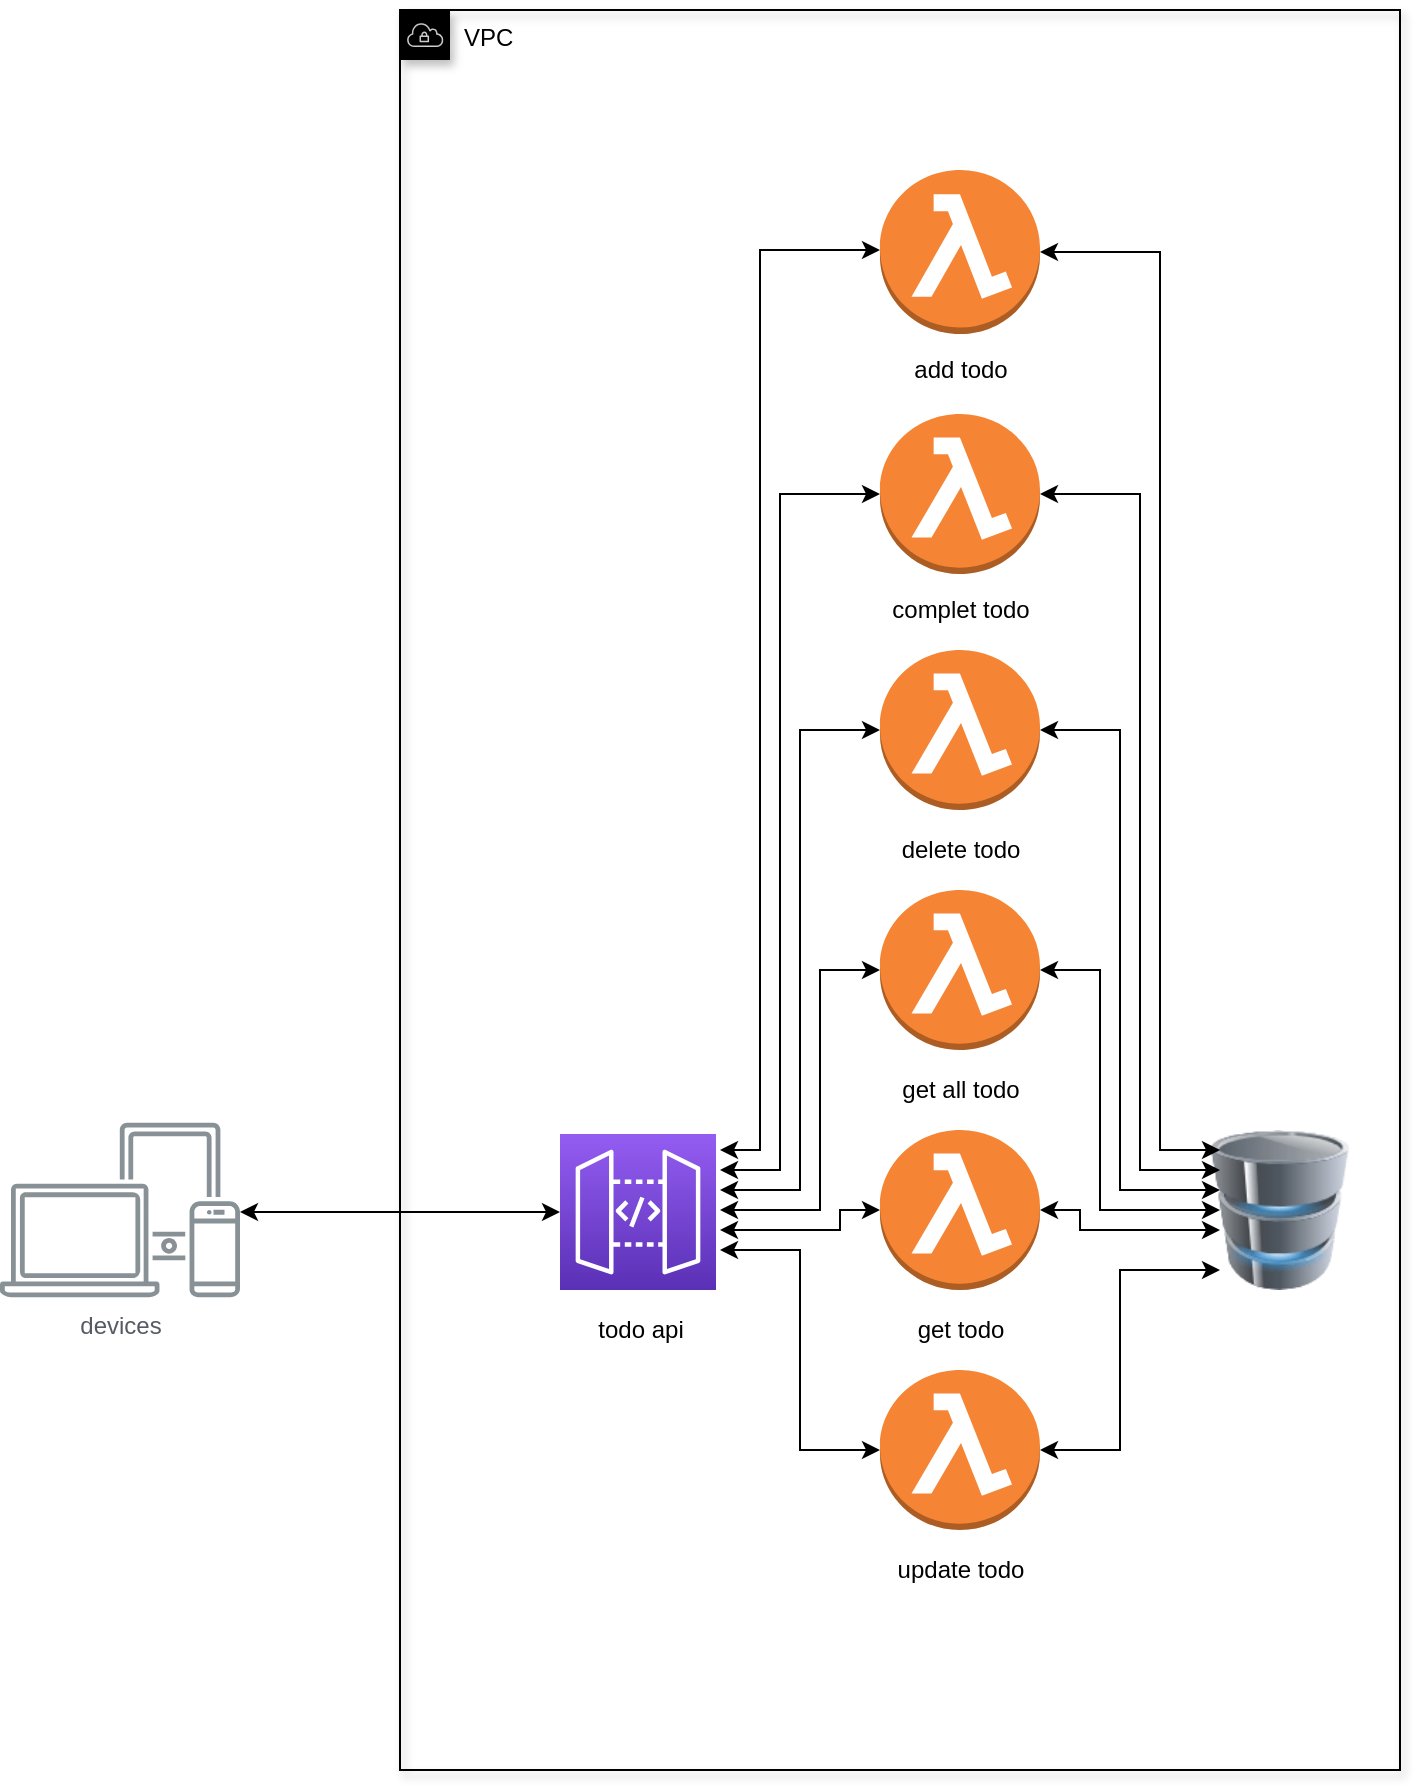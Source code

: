 <mxfile version="15.7.4"><diagram id="6V4uyCKbF1lvei0TXA5Z" name="Page-1"><mxGraphModel dx="2066" dy="1185" grid="1" gridSize="10" guides="1" tooltips="1" connect="1" arrows="1" fold="1" page="1" pageScale="1" pageWidth="850" pageHeight="1100" math="0" shadow="0"><root><mxCell id="0"/><mxCell id="1" parent="0"/><mxCell id="OG8nTKbdJfL4vTk28sNF-2" value="" style="outlineConnect=0;dashed=0;verticalLabelPosition=bottom;verticalAlign=top;align=center;html=1;shape=mxgraph.aws3.lambda_function;fillColor=#F58534;gradientColor=none;" vertex="1" parent="1"><mxGeometry x="560" y="160" width="80" height="82" as="geometry"/></mxCell><mxCell id="OG8nTKbdJfL4vTk28sNF-3" value="" style="outlineConnect=0;dashed=0;verticalLabelPosition=bottom;verticalAlign=top;align=center;html=1;shape=mxgraph.aws3.lambda_function;fillColor=#F58534;gradientColor=none;" vertex="1" parent="1"><mxGeometry x="560" y="282" width="80" height="80" as="geometry"/></mxCell><mxCell id="OG8nTKbdJfL4vTk28sNF-4" value="" style="outlineConnect=0;dashed=0;verticalLabelPosition=bottom;verticalAlign=top;align=center;html=1;shape=mxgraph.aws3.lambda_function;fillColor=#F58534;gradientColor=none;" vertex="1" parent="1"><mxGeometry x="560" y="400" width="80" height="80" as="geometry"/></mxCell><mxCell id="OG8nTKbdJfL4vTk28sNF-5" value="" style="outlineConnect=0;dashed=0;verticalLabelPosition=bottom;verticalAlign=top;align=center;html=1;shape=mxgraph.aws3.lambda_function;fillColor=#F58534;gradientColor=none;" vertex="1" parent="1"><mxGeometry x="560" y="520" width="80" height="80" as="geometry"/></mxCell><mxCell id="OG8nTKbdJfL4vTk28sNF-6" value="" style="outlineConnect=0;dashed=0;verticalLabelPosition=bottom;verticalAlign=top;align=center;html=1;shape=mxgraph.aws3.lambda_function;fillColor=#F58534;gradientColor=none;" vertex="1" parent="1"><mxGeometry x="560" y="640" width="80" height="80" as="geometry"/></mxCell><mxCell id="OG8nTKbdJfL4vTk28sNF-7" value="" style="outlineConnect=0;dashed=0;verticalLabelPosition=bottom;verticalAlign=top;align=center;html=1;shape=mxgraph.aws3.lambda_function;fillColor=#F58534;gradientColor=none;" vertex="1" parent="1"><mxGeometry x="560" y="760" width="80" height="80" as="geometry"/></mxCell><mxCell id="OG8nTKbdJfL4vTk28sNF-8" value="" style="sketch=0;points=[[0,0,0],[0.25,0,0],[0.5,0,0],[0.75,0,0],[1,0,0],[0,1,0],[0.25,1,0],[0.5,1,0],[0.75,1,0],[1,1,0],[0,0.25,0],[0,0.5,0],[0,0.75,0],[1,0.25,0],[1,0.5,0],[1,0.75,0]];outlineConnect=0;fontColor=#232F3E;gradientColor=#945DF2;gradientDirection=north;fillColor=#5A30B5;strokeColor=#ffffff;dashed=0;verticalLabelPosition=bottom;verticalAlign=top;align=center;html=1;fontSize=12;fontStyle=0;aspect=fixed;shape=mxgraph.aws4.resourceIcon;resIcon=mxgraph.aws4.api_gateway;" vertex="1" parent="1"><mxGeometry x="400" y="642" width="78" height="78" as="geometry"/></mxCell><mxCell id="OG8nTKbdJfL4vTk28sNF-9" value="" style="image;html=1;image=img/lib/clip_art/computers/Database_128x128.png" vertex="1" parent="1"><mxGeometry x="720" y="640" width="80" height="80" as="geometry"/></mxCell><mxCell id="OG8nTKbdJfL4vTk28sNF-10" value="devices" style="sketch=0;outlineConnect=0;gradientColor=none;fontColor=#545B64;strokeColor=none;fillColor=#879196;dashed=0;verticalLabelPosition=bottom;verticalAlign=top;align=center;html=1;fontSize=12;fontStyle=0;aspect=fixed;shape=mxgraph.aws4.illustration_devices;pointerEvents=1" vertex="1" parent="1"><mxGeometry x="120" y="636.2" width="120" height="87.6" as="geometry"/></mxCell><mxCell id="OG8nTKbdJfL4vTk28sNF-12" value="" style="edgeStyle=elbowEdgeStyle;elbow=horizontal;endArrow=classic;html=1;rounded=0;startArrow=classic;startFill=1;" edge="1" parent="1"><mxGeometry width="50" height="50" relative="1" as="geometry"><mxPoint x="480" y="650" as="sourcePoint"/><mxPoint x="560" y="200" as="targetPoint"/><Array as="points"><mxPoint x="500" y="420"/></Array></mxGeometry></mxCell><mxCell id="OG8nTKbdJfL4vTk28sNF-13" value="" style="edgeStyle=elbowEdgeStyle;elbow=horizontal;endArrow=classic;html=1;rounded=0;startArrow=classic;startFill=1;" edge="1" parent="1" target="OG8nTKbdJfL4vTk28sNF-3"><mxGeometry width="50" height="50" relative="1" as="geometry"><mxPoint x="480" y="660" as="sourcePoint"/><mxPoint x="560" y="215" as="targetPoint"/><Array as="points"><mxPoint x="510" y="500"/><mxPoint x="520" y="435"/></Array></mxGeometry></mxCell><mxCell id="OG8nTKbdJfL4vTk28sNF-14" value="" style="edgeStyle=elbowEdgeStyle;elbow=horizontal;endArrow=classic;html=1;rounded=0;startArrow=classic;startFill=1;entryX=0;entryY=0.5;entryDx=0;entryDy=0;entryPerimeter=0;" edge="1" parent="1" target="OG8nTKbdJfL4vTk28sNF-4"><mxGeometry width="50" height="50" relative="1" as="geometry"><mxPoint x="480" y="670" as="sourcePoint"/><mxPoint x="560" y="230" as="targetPoint"/><Array as="points"><mxPoint x="520" y="530"/><mxPoint x="530" y="520"/><mxPoint x="540" y="450"/></Array></mxGeometry></mxCell><mxCell id="OG8nTKbdJfL4vTk28sNF-15" value="" style="edgeStyle=elbowEdgeStyle;elbow=horizontal;endArrow=classic;html=1;rounded=0;startArrow=classic;startFill=1;entryX=0;entryY=0.5;entryDx=0;entryDy=0;entryPerimeter=0;" edge="1" parent="1" target="OG8nTKbdJfL4vTk28sNF-5"><mxGeometry width="50" height="50" relative="1" as="geometry"><mxPoint x="480" y="680" as="sourcePoint"/><mxPoint x="600" y="280" as="targetPoint"/><Array as="points"><mxPoint x="530" y="620"/></Array></mxGeometry></mxCell><mxCell id="OG8nTKbdJfL4vTk28sNF-16" value="" style="edgeStyle=elbowEdgeStyle;elbow=horizontal;endArrow=classic;html=1;rounded=0;startArrow=classic;startFill=1;entryX=0;entryY=0.5;entryDx=0;entryDy=0;entryPerimeter=0;" edge="1" parent="1" target="OG8nTKbdJfL4vTk28sNF-6"><mxGeometry width="50" height="50" relative="1" as="geometry"><mxPoint x="480" y="690" as="sourcePoint"/><mxPoint x="580" y="280" as="targetPoint"/><Array as="points"><mxPoint x="540" y="690"/></Array></mxGeometry></mxCell><mxCell id="OG8nTKbdJfL4vTk28sNF-17" value="" style="edgeStyle=elbowEdgeStyle;elbow=horizontal;endArrow=classic;html=1;rounded=0;startArrow=classic;startFill=1;" edge="1" parent="1" target="OG8nTKbdJfL4vTk28sNF-7"><mxGeometry width="50" height="50" relative="1" as="geometry"><mxPoint x="480" y="700" as="sourcePoint"/><mxPoint x="550" y="340" as="targetPoint"/><Array as="points"><mxPoint x="520" y="740"/></Array></mxGeometry></mxCell><mxCell id="OG8nTKbdJfL4vTk28sNF-19" value="" style="edgeStyle=elbowEdgeStyle;elbow=horizontal;endArrow=classic;html=1;rounded=0;startArrow=classic;startFill=1;entryX=0;entryY=0.5;entryDx=0;entryDy=0;entryPerimeter=0;" edge="1" parent="1" source="OG8nTKbdJfL4vTk28sNF-10" target="OG8nTKbdJfL4vTk28sNF-8"><mxGeometry width="50" height="50" relative="1" as="geometry"><mxPoint x="310" y="680" as="sourcePoint"/><mxPoint x="390" y="670" as="targetPoint"/><Array as="points"><mxPoint x="350" y="681"/><mxPoint x="370" y="680"/></Array></mxGeometry></mxCell><mxCell id="OG8nTKbdJfL4vTk28sNF-20" value="" style="edgeStyle=elbowEdgeStyle;elbow=horizontal;endArrow=classic;html=1;rounded=0;startArrow=classic;startFill=1;exitX=1;exitY=0.5;exitDx=0;exitDy=0;exitPerimeter=0;" edge="1" parent="1" source="OG8nTKbdJfL4vTk28sNF-2"><mxGeometry width="50" height="50" relative="1" as="geometry"><mxPoint x="680" y="650" as="sourcePoint"/><mxPoint x="730" y="650" as="targetPoint"/><Array as="points"><mxPoint x="700" y="420"/><mxPoint x="810" y="649"/></Array></mxGeometry></mxCell><mxCell id="OG8nTKbdJfL4vTk28sNF-21" value="" style="edgeStyle=elbowEdgeStyle;elbow=horizontal;endArrow=classic;html=1;rounded=0;startArrow=classic;startFill=1;exitX=1;exitY=0.5;exitDx=0;exitDy=0;exitPerimeter=0;" edge="1" parent="1" source="OG8nTKbdJfL4vTk28sNF-3"><mxGeometry width="50" height="50" relative="1" as="geometry"><mxPoint x="690" y="630" as="sourcePoint"/><mxPoint x="730" y="660" as="targetPoint"/><Array as="points"><mxPoint x="690" y="530"/><mxPoint x="680" y="480"/><mxPoint x="750" y="849"/><mxPoint x="860" y="1078"/></Array></mxGeometry></mxCell><mxCell id="OG8nTKbdJfL4vTk28sNF-22" value="" style="edgeStyle=elbowEdgeStyle;elbow=horizontal;endArrow=classic;html=1;rounded=0;startArrow=classic;startFill=1;exitX=1;exitY=0.5;exitDx=0;exitDy=0;exitPerimeter=0;" edge="1" parent="1" source="OG8nTKbdJfL4vTk28sNF-4"><mxGeometry width="50" height="50" relative="1" as="geometry"><mxPoint x="710" y="760" as="sourcePoint"/><mxPoint x="730" y="670" as="targetPoint"/><Array as="points"><mxPoint x="680" y="560"/><mxPoint x="700" y="680"/><mxPoint x="700" y="680"/><mxPoint x="680" y="590"/><mxPoint x="760" y="968"/><mxPoint x="750" y="918"/><mxPoint x="820" y="1287"/><mxPoint x="930" y="1516"/></Array></mxGeometry></mxCell><mxCell id="OG8nTKbdJfL4vTk28sNF-23" value="" style="edgeStyle=elbowEdgeStyle;elbow=horizontal;endArrow=classic;html=1;rounded=0;startArrow=classic;startFill=1;exitX=1;exitY=0.5;exitDx=0;exitDy=0;exitPerimeter=0;entryX=0.125;entryY=0.5;entryDx=0;entryDy=0;entryPerimeter=0;" edge="1" parent="1" target="OG8nTKbdJfL4vTk28sNF-9"><mxGeometry width="50" height="50" relative="1" as="geometry"><mxPoint x="640" y="560" as="sourcePoint"/><mxPoint x="730" y="898" as="targetPoint"/><Array as="points"><mxPoint x="670" y="730"/><mxPoint x="680" y="718"/><mxPoint x="750" y="1087"/><mxPoint x="860" y="1316"/></Array></mxGeometry></mxCell><mxCell id="OG8nTKbdJfL4vTk28sNF-24" value="" style="edgeStyle=elbowEdgeStyle;elbow=horizontal;endArrow=classic;html=1;rounded=0;startArrow=classic;startFill=1;" edge="1" parent="1" source="OG8nTKbdJfL4vTk28sNF-6"><mxGeometry width="50" height="50" relative="1" as="geometry"><mxPoint x="660" y="710" as="sourcePoint"/><mxPoint x="730" y="690" as="targetPoint"/><Array as="points"><mxPoint x="660" y="680"/><mxPoint x="670" y="680"/><mxPoint x="770" y="1237"/><mxPoint x="880" y="1466"/></Array></mxGeometry></mxCell><mxCell id="OG8nTKbdJfL4vTk28sNF-25" value="" style="edgeStyle=elbowEdgeStyle;elbow=horizontal;endArrow=classic;html=1;rounded=0;startArrow=classic;startFill=1;exitX=1;exitY=0.5;exitDx=0;exitDy=0;exitPerimeter=0;" edge="1" parent="1" source="OG8nTKbdJfL4vTk28sNF-7"><mxGeometry width="50" height="50" relative="1" as="geometry"><mxPoint x="710" y="790" as="sourcePoint"/><mxPoint x="730" y="710" as="targetPoint"/><Array as="points"><mxPoint x="680" y="720"/><mxPoint x="750" y="948"/><mxPoint x="820" y="1317"/><mxPoint x="930" y="1546"/></Array></mxGeometry></mxCell><mxCell id="OG8nTKbdJfL4vTk28sNF-31" value="add todo" style="text;html=1;align=center;verticalAlign=middle;resizable=0;points=[];autosize=1;strokeColor=none;fillColor=none;" vertex="1" parent="1"><mxGeometry x="570" y="250" width="60" height="20" as="geometry"/></mxCell><mxCell id="OG8nTKbdJfL4vTk28sNF-32" value="complet todo" style="text;html=1;align=center;verticalAlign=middle;resizable=0;points=[];autosize=1;strokeColor=none;fillColor=none;" vertex="1" parent="1"><mxGeometry x="560" y="370" width="80" height="20" as="geometry"/></mxCell><mxCell id="OG8nTKbdJfL4vTk28sNF-34" value="delete todo" style="text;html=1;align=center;verticalAlign=middle;resizable=0;points=[];autosize=1;strokeColor=none;fillColor=none;" vertex="1" parent="1"><mxGeometry x="565" y="490" width="70" height="20" as="geometry"/></mxCell><mxCell id="OG8nTKbdJfL4vTk28sNF-36" value="get all todo" style="text;html=1;align=center;verticalAlign=middle;resizable=0;points=[];autosize=1;strokeColor=none;fillColor=none;" vertex="1" parent="1"><mxGeometry x="565" y="610" width="70" height="20" as="geometry"/></mxCell><mxCell id="OG8nTKbdJfL4vTk28sNF-38" value="get todo" style="text;html=1;align=center;verticalAlign=middle;resizable=0;points=[];autosize=1;strokeColor=none;fillColor=none;" vertex="1" parent="1"><mxGeometry x="570" y="730" width="60" height="20" as="geometry"/></mxCell><mxCell id="OG8nTKbdJfL4vTk28sNF-39" value="update todo" style="text;html=1;align=center;verticalAlign=middle;resizable=0;points=[];autosize=1;strokeColor=none;fillColor=none;" vertex="1" parent="1"><mxGeometry x="560" y="850" width="80" height="20" as="geometry"/></mxCell><mxCell id="OG8nTKbdJfL4vTk28sNF-40" value="todo api" style="text;html=1;align=center;verticalAlign=middle;resizable=0;points=[];autosize=1;strokeColor=none;fillColor=none;" vertex="1" parent="1"><mxGeometry x="410" y="730" width="60" height="20" as="geometry"/></mxCell><mxCell id="OG8nTKbdJfL4vTk28sNF-41" value="VPC" style="sketch=0;outlineConnect=0;html=1;whiteSpace=wrap;fontSize=12;fontStyle=0;shape=mxgraph.aws4.group;grIcon=mxgraph.aws4.group_vpc;verticalAlign=top;align=left;spacingLeft=30;dashed=0;shadow=1;fillColor=none;" vertex="1" parent="1"><mxGeometry x="320" y="80" width="500" height="880" as="geometry"/></mxCell></root></mxGraphModel></diagram></mxfile>